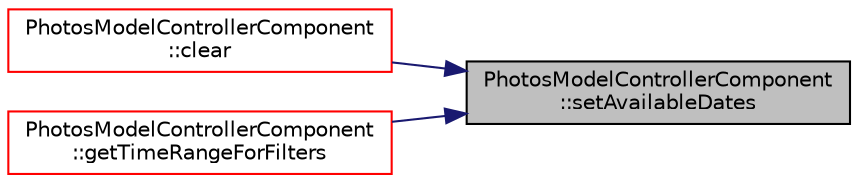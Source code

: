 digraph "PhotosModelControllerComponent::setAvailableDates"
{
 // LATEX_PDF_SIZE
  edge [fontname="Helvetica",fontsize="10",labelfontname="Helvetica",labelfontsize="10"];
  node [fontname="Helvetica",fontsize="10",shape=record];
  rankdir="RL";
  Node1 [label="PhotosModelControllerComponent\l::setAvailableDates",height=0.2,width=0.4,color="black", fillcolor="grey75", style="filled", fontcolor="black",tooltip=" "];
  Node1 -> Node2 [dir="back",color="midnightblue",fontsize="10",style="solid",fontname="Helvetica"];
  Node2 [label="PhotosModelControllerComponent\l::clear",height=0.2,width=0.4,color="red", fillcolor="white", style="filled",URL="$class_photos_model_controller_component.html#a2f7a33db1f18fe0b97ea11af01da3db6",tooltip=" "];
  Node1 -> Node4 [dir="back",color="midnightblue",fontsize="10",style="solid",fontname="Helvetica"];
  Node4 [label="PhotosModelControllerComponent\l::getTimeRangeForFilters",height=0.2,width=0.4,color="red", fillcolor="white", style="filled",URL="$class_photos_model_controller_component.html#a3114b0d3595d4d6d72bf5015738f6bbb",tooltip=" "];
}
